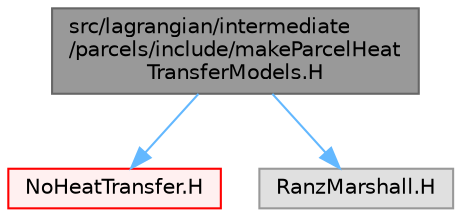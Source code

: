 digraph "src/lagrangian/intermediate/parcels/include/makeParcelHeatTransferModels.H"
{
 // LATEX_PDF_SIZE
  bgcolor="transparent";
  edge [fontname=Helvetica,fontsize=10,labelfontname=Helvetica,labelfontsize=10];
  node [fontname=Helvetica,fontsize=10,shape=box,height=0.2,width=0.4];
  Node1 [id="Node000001",label="src/lagrangian/intermediate\l/parcels/include/makeParcelHeat\lTransferModels.H",height=0.2,width=0.4,color="gray40", fillcolor="grey60", style="filled", fontcolor="black",tooltip=" "];
  Node1 -> Node2 [id="edge1_Node000001_Node000002",color="steelblue1",style="solid",tooltip=" "];
  Node2 [id="Node000002",label="NoHeatTransfer.H",height=0.2,width=0.4,color="red", fillcolor="#FFF0F0", style="filled",URL="$NoHeatTransfer_8H.html",tooltip=" "];
  Node1 -> Node150 [id="edge2_Node000001_Node000150",color="steelblue1",style="solid",tooltip=" "];
  Node150 [id="Node000150",label="RanzMarshall.H",height=0.2,width=0.4,color="grey60", fillcolor="#E0E0E0", style="filled",tooltip=" "];
}
